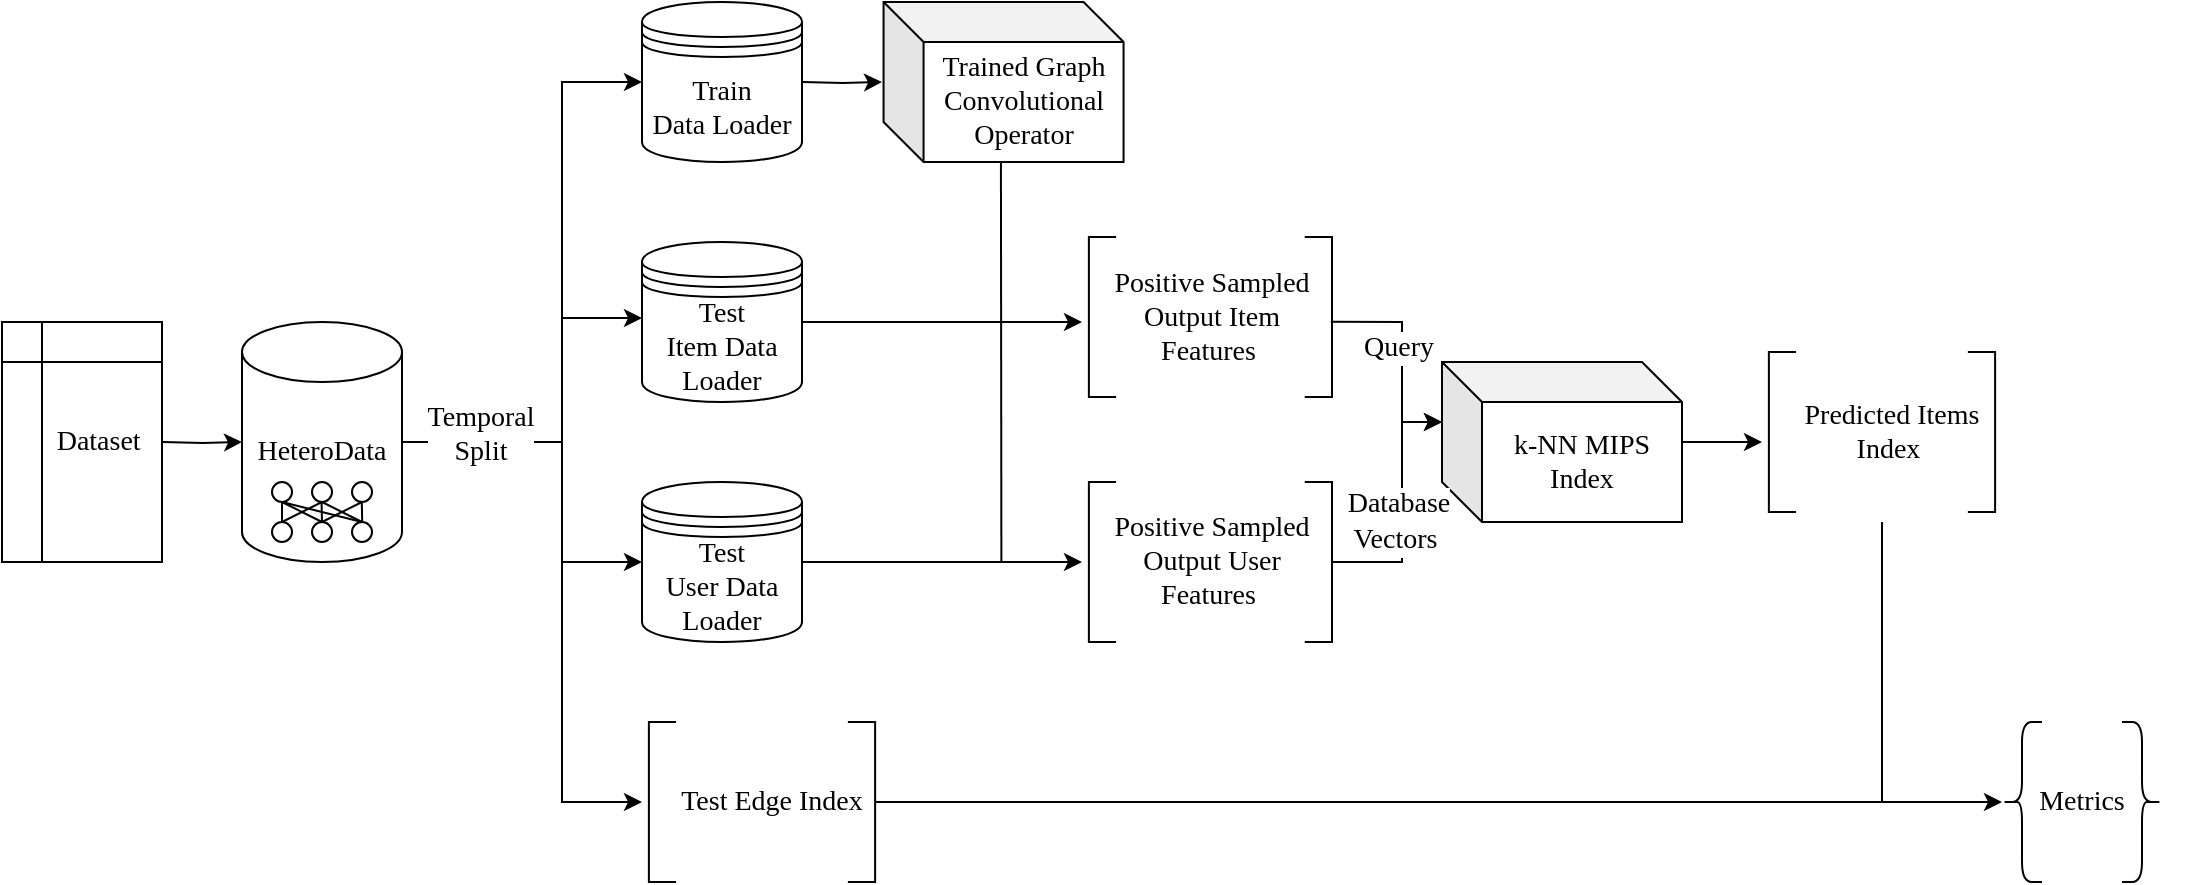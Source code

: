 <mxfile version="24.3.1" type="device">
  <diagram name="Page-1" id="FAy32KhvtBIomuu7UIc_">
    <mxGraphModel dx="1194" dy="565" grid="1" gridSize="10" guides="1" tooltips="1" connect="1" arrows="1" fold="1" page="1" pageScale="1" pageWidth="1169" pageHeight="827" math="0" shadow="0">
      <root>
        <mxCell id="0" />
        <mxCell id="1" parent="0" />
        <mxCell id="xsrkf06h0Krv1p8Ph-l4-2" style="edgeStyle=orthogonalEdgeStyle;rounded=0;orthogonalLoop=1;jettySize=auto;html=1;exitX=1;exitY=0.5;exitDx=0;exitDy=0;exitPerimeter=0;" parent="1" edge="1">
          <mxGeometry relative="1" as="geometry">
            <mxPoint x="160" y="260" as="targetPoint" />
            <mxPoint x="120" y="260" as="sourcePoint" />
          </mxGeometry>
        </mxCell>
        <mxCell id="xsrkf06h0Krv1p8Ph-l4-88" style="edgeStyle=orthogonalEdgeStyle;rounded=0;orthogonalLoop=1;jettySize=auto;html=1;" parent="1" edge="1">
          <mxGeometry relative="1" as="geometry">
            <mxPoint x="440" y="80.0" as="sourcePoint" />
            <mxPoint x="480" y="80" as="targetPoint" />
          </mxGeometry>
        </mxCell>
        <mxCell id="xsrkf06h0Krv1p8Ph-l4-90" style="edgeStyle=orthogonalEdgeStyle;rounded=0;orthogonalLoop=1;jettySize=auto;html=1;" parent="1" edge="1">
          <mxGeometry relative="1" as="geometry">
            <mxPoint x="440" y="200.0" as="sourcePoint" />
            <mxPoint x="580" y="200" as="targetPoint" />
            <Array as="points">
              <mxPoint x="520" y="200" />
              <mxPoint x="520" y="200" />
            </Array>
          </mxGeometry>
        </mxCell>
        <mxCell id="xsrkf06h0Krv1p8Ph-l4-91" style="edgeStyle=orthogonalEdgeStyle;rounded=0;orthogonalLoop=1;jettySize=auto;html=1;" parent="1" edge="1">
          <mxGeometry relative="1" as="geometry">
            <mxPoint x="440" y="320.0" as="sourcePoint" />
            <mxPoint x="580" y="320" as="targetPoint" />
          </mxGeometry>
        </mxCell>
        <mxCell id="xsrkf06h0Krv1p8Ph-l4-98" style="edgeStyle=orthogonalEdgeStyle;rounded=0;orthogonalLoop=1;jettySize=auto;html=1;entryX=0;entryY=0.5;entryDx=0;entryDy=0;exitX=0.5;exitY=1;exitDx=0;exitDy=0;" parent="1" source="xsrkf06h0Krv1p8Ph-l4-142" edge="1">
          <mxGeometry relative="1" as="geometry">
            <mxPoint x="1040" y="440" as="targetPoint" />
            <mxPoint x="440" y="440" as="sourcePoint" />
          </mxGeometry>
        </mxCell>
        <mxCell id="xsrkf06h0Krv1p8Ph-l4-52" value="&amp;nbsp; &amp;nbsp; &amp;nbsp;&lt;font face=&quot;Times New Roman&quot; style=&quot;font-size: 14px;&quot;&gt;Dataset&lt;/font&gt;" style="shape=internalStorage;whiteSpace=wrap;html=1;backgroundOutline=1;" parent="1" vertex="1">
          <mxGeometry x="40" y="200" width="80" height="120" as="geometry" />
        </mxCell>
        <mxCell id="xsrkf06h0Krv1p8Ph-l4-78" style="edgeStyle=orthogonalEdgeStyle;rounded=0;orthogonalLoop=1;jettySize=auto;html=1;entryX=0;entryY=0.5;entryDx=0;entryDy=0;" parent="1" source="xsrkf06h0Krv1p8Ph-l4-53" edge="1">
          <mxGeometry relative="1" as="geometry">
            <mxPoint x="360" y="80" as="targetPoint" />
            <Array as="points">
              <mxPoint x="320" y="260" />
              <mxPoint x="320" y="80" />
            </Array>
          </mxGeometry>
        </mxCell>
        <mxCell id="xsrkf06h0Krv1p8Ph-l4-81" style="edgeStyle=orthogonalEdgeStyle;rounded=0;orthogonalLoop=1;jettySize=auto;html=1;" parent="1" source="xsrkf06h0Krv1p8Ph-l4-53" edge="1">
          <mxGeometry relative="1" as="geometry">
            <mxPoint x="360" y="198" as="targetPoint" />
            <Array as="points">
              <mxPoint x="320" y="260" />
              <mxPoint x="320" y="198" />
            </Array>
          </mxGeometry>
        </mxCell>
        <mxCell id="xsrkf06h0Krv1p8Ph-l4-84" style="edgeStyle=orthogonalEdgeStyle;rounded=0;orthogonalLoop=1;jettySize=auto;html=1;entryX=0;entryY=0.5;entryDx=0;entryDy=0;" parent="1" source="xsrkf06h0Krv1p8Ph-l4-53" edge="1">
          <mxGeometry relative="1" as="geometry">
            <mxPoint x="360" y="320.0" as="targetPoint" />
            <Array as="points">
              <mxPoint x="320" y="260" />
              <mxPoint x="320" y="320" />
            </Array>
          </mxGeometry>
        </mxCell>
        <mxCell id="xsrkf06h0Krv1p8Ph-l4-85" style="edgeStyle=orthogonalEdgeStyle;rounded=0;orthogonalLoop=1;jettySize=auto;html=1;entryX=0;entryY=0.5;entryDx=0;entryDy=0;" parent="1" source="xsrkf06h0Krv1p8Ph-l4-53" edge="1">
          <mxGeometry relative="1" as="geometry">
            <mxPoint x="360" y="440" as="targetPoint" />
            <Array as="points">
              <mxPoint x="320" y="260" />
              <mxPoint x="320" y="440" />
            </Array>
          </mxGeometry>
        </mxCell>
        <mxCell id="xsrkf06h0Krv1p8Ph-l4-86" value="&lt;font face=&quot;Times New Roman&quot; style=&quot;font-size: 14px;&quot;&gt;Temporal&lt;/font&gt;&lt;div&gt;&lt;font style=&quot;font-size: 14px;&quot; face=&quot;ttCk1maBU-SoMUGvecOo&quot;&gt;Split&lt;/font&gt;&lt;/div&gt;" style="edgeLabel;html=1;align=center;verticalAlign=middle;resizable=0;points=[];" parent="xsrkf06h0Krv1p8Ph-l4-85" vertex="1" connectable="0">
          <mxGeometry x="-0.739" y="4" relative="1" as="geometry">
            <mxPoint as="offset" />
          </mxGeometry>
        </mxCell>
        <mxCell id="xsrkf06h0Krv1p8Ph-l4-53" value="&lt;div&gt;&lt;span style=&quot;background-color: initial;&quot;&gt;&lt;font style=&quot;font-size: 14px;&quot; face=&quot;Times New Roman&quot;&gt;HeteroData&lt;/font&gt;&lt;/span&gt;&lt;br&gt;&lt;/div&gt;&lt;div&gt;&lt;span style=&quot;background-color: initial;&quot;&gt;&lt;font style=&quot;font-size: 14px;&quot; face=&quot;Times New Roman&quot;&gt;&lt;br&gt;&lt;/font&gt;&lt;/span&gt;&lt;/div&gt;" style="shape=cylinder3;whiteSpace=wrap;html=1;boundedLbl=1;backgroundOutline=1;size=15;" parent="1" vertex="1">
          <mxGeometry x="160" y="200" width="80" height="120" as="geometry" />
        </mxCell>
        <mxCell id="xsrkf06h0Krv1p8Ph-l4-54" value="" style="ellipse;whiteSpace=wrap;html=1;aspect=fixed;" parent="1" vertex="1">
          <mxGeometry x="175" y="280" width="10" height="10" as="geometry" />
        </mxCell>
        <mxCell id="xsrkf06h0Krv1p8Ph-l4-55" value="" style="ellipse;whiteSpace=wrap;html=1;aspect=fixed;" parent="1" vertex="1">
          <mxGeometry x="195" y="280" width="10" height="10" as="geometry" />
        </mxCell>
        <mxCell id="xsrkf06h0Krv1p8Ph-l4-56" value="" style="ellipse;whiteSpace=wrap;html=1;aspect=fixed;" parent="1" vertex="1">
          <mxGeometry x="215" y="280" width="10" height="10" as="geometry" />
        </mxCell>
        <mxCell id="xsrkf06h0Krv1p8Ph-l4-57" value="" style="ellipse;whiteSpace=wrap;html=1;aspect=fixed;" parent="1" vertex="1">
          <mxGeometry x="175" y="300" width="10" height="10" as="geometry" />
        </mxCell>
        <mxCell id="xsrkf06h0Krv1p8Ph-l4-58" value="" style="ellipse;whiteSpace=wrap;html=1;aspect=fixed;" parent="1" vertex="1">
          <mxGeometry x="195" y="300" width="10" height="10" as="geometry" />
        </mxCell>
        <mxCell id="xsrkf06h0Krv1p8Ph-l4-59" value="" style="ellipse;whiteSpace=wrap;html=1;aspect=fixed;" parent="1" vertex="1">
          <mxGeometry x="215" y="300" width="10" height="10" as="geometry" />
        </mxCell>
        <mxCell id="xsrkf06h0Krv1p8Ph-l4-60" value="" style="endArrow=none;html=1;rounded=0;exitX=0.5;exitY=0;exitDx=0;exitDy=0;entryX=0.5;entryY=1;entryDx=0;entryDy=0;" parent="1" source="xsrkf06h0Krv1p8Ph-l4-57" target="xsrkf06h0Krv1p8Ph-l4-54" edge="1">
          <mxGeometry width="50" height="50" relative="1" as="geometry">
            <mxPoint x="135" y="340" as="sourcePoint" />
            <mxPoint x="185" y="290" as="targetPoint" />
          </mxGeometry>
        </mxCell>
        <mxCell id="xsrkf06h0Krv1p8Ph-l4-61" value="" style="endArrow=none;html=1;rounded=0;exitX=0.5;exitY=0;exitDx=0;exitDy=0;entryX=0.5;entryY=1;entryDx=0;entryDy=0;" parent="1" source="xsrkf06h0Krv1p8Ph-l4-58" target="xsrkf06h0Krv1p8Ph-l4-54" edge="1">
          <mxGeometry width="50" height="50" relative="1" as="geometry">
            <mxPoint x="195" y="320" as="sourcePoint" />
            <mxPoint x="195" y="300" as="targetPoint" />
          </mxGeometry>
        </mxCell>
        <mxCell id="xsrkf06h0Krv1p8Ph-l4-63" value="" style="endArrow=none;html=1;rounded=0;" parent="1" edge="1">
          <mxGeometry width="50" height="50" relative="1" as="geometry">
            <mxPoint x="200" y="300" as="sourcePoint" />
            <mxPoint x="199.78" y="290" as="targetPoint" />
          </mxGeometry>
        </mxCell>
        <mxCell id="xsrkf06h0Krv1p8Ph-l4-70" value="" style="endArrow=none;html=1;rounded=0;" parent="1" edge="1">
          <mxGeometry width="50" height="50" relative="1" as="geometry">
            <mxPoint x="220.11" y="300" as="sourcePoint" />
            <mxPoint x="219.89" y="290" as="targetPoint" />
          </mxGeometry>
        </mxCell>
        <mxCell id="xsrkf06h0Krv1p8Ph-l4-71" value="" style="endArrow=none;html=1;rounded=0;exitX=0.5;exitY=0;exitDx=0;exitDy=0;entryX=0.5;entryY=1;entryDx=0;entryDy=0;" parent="1" source="xsrkf06h0Krv1p8Ph-l4-59" target="xsrkf06h0Krv1p8Ph-l4-54" edge="1">
          <mxGeometry width="50" height="50" relative="1" as="geometry">
            <mxPoint x="205" y="325" as="sourcePoint" />
            <mxPoint x="185" y="315" as="targetPoint" />
          </mxGeometry>
        </mxCell>
        <mxCell id="xsrkf06h0Krv1p8Ph-l4-73" value="" style="endArrow=none;html=1;rounded=0;entryX=0.5;entryY=1;entryDx=0;entryDy=0;exitX=0.5;exitY=0;exitDx=0;exitDy=0;" parent="1" source="xsrkf06h0Krv1p8Ph-l4-57" target="xsrkf06h0Krv1p8Ph-l4-55" edge="1">
          <mxGeometry width="50" height="50" relative="1" as="geometry">
            <mxPoint x="225" y="320" as="sourcePoint" />
            <mxPoint x="275" y="270" as="targetPoint" />
          </mxGeometry>
        </mxCell>
        <mxCell id="xsrkf06h0Krv1p8Ph-l4-74" value="" style="endArrow=none;html=1;rounded=0;entryX=0.5;entryY=1;entryDx=0;entryDy=0;exitX=0.5;exitY=0;exitDx=0;exitDy=0;" parent="1" source="xsrkf06h0Krv1p8Ph-l4-59" target="xsrkf06h0Krv1p8Ph-l4-55" edge="1">
          <mxGeometry width="50" height="50" relative="1" as="geometry">
            <mxPoint x="155" y="310" as="sourcePoint" />
            <mxPoint x="175" y="300" as="targetPoint" />
          </mxGeometry>
        </mxCell>
        <mxCell id="xsrkf06h0Krv1p8Ph-l4-75" value="" style="endArrow=none;html=1;rounded=0;entryX=0.5;entryY=1;entryDx=0;entryDy=0;exitX=0.5;exitY=0;exitDx=0;exitDy=0;" parent="1" source="xsrkf06h0Krv1p8Ph-l4-58" target="xsrkf06h0Krv1p8Ph-l4-56" edge="1">
          <mxGeometry width="50" height="50" relative="1" as="geometry">
            <mxPoint x="245" y="300" as="sourcePoint" />
            <mxPoint x="225" y="290" as="targetPoint" />
          </mxGeometry>
        </mxCell>
        <mxCell id="xsrkf06h0Krv1p8Ph-l4-102" value="" style="endArrow=none;html=1;rounded=0;entryX=0.5;entryY=1;entryDx=0;entryDy=0;" parent="1" edge="1">
          <mxGeometry width="50" height="50" relative="1" as="geometry">
            <mxPoint x="980" y="440" as="sourcePoint" />
            <mxPoint x="980.0" y="300" as="targetPoint" />
          </mxGeometry>
        </mxCell>
        <mxCell id="xsrkf06h0Krv1p8Ph-l4-103" value="" style="endArrow=none;html=1;rounded=0;" parent="1" edge="1">
          <mxGeometry width="50" height="50" relative="1" as="geometry">
            <mxPoint x="539.69" y="320" as="sourcePoint" />
            <mxPoint x="539.47" y="120" as="targetPoint" />
          </mxGeometry>
        </mxCell>
        <mxCell id="xsrkf06h0Krv1p8Ph-l4-110" value="&lt;span style=&quot;font-family: &amp;quot;Times New Roman&amp;quot;; font-size: 14px;&quot;&gt;Positive Sampled Output Item Features&amp;nbsp;&lt;/span&gt;" style="text;html=1;align=center;verticalAlign=middle;whiteSpace=wrap;rounded=0;" parent="1" vertex="1">
          <mxGeometry x="585" y="182.5" width="120" height="30" as="geometry" />
        </mxCell>
        <mxCell id="xsrkf06h0Krv1p8Ph-l4-113" value="" style="shape=partialRectangle;whiteSpace=wrap;html=1;bottom=1;right=1;left=1;top=0;fillColor=none;routingCenterX=-0.5;rotation=-90;" parent="1" vertex="1">
          <mxGeometry x="658.44" y="190.94" width="80" height="13.12" as="geometry" />
        </mxCell>
        <mxCell id="xsrkf06h0Krv1p8Ph-l4-114" value="" style="shape=partialRectangle;whiteSpace=wrap;html=1;bottom=1;right=1;left=1;top=0;fillColor=none;routingCenterX=-0.5;rotation=90;" parent="1" vertex="1">
          <mxGeometry x="550" y="190.94" width="80" height="13.12" as="geometry" />
        </mxCell>
        <mxCell id="xsrkf06h0Krv1p8Ph-l4-115" value="&lt;span style=&quot;font-family: &amp;quot;Times New Roman&amp;quot;; font-size: 14px;&quot;&gt;Positive Sampled Output User Features&amp;nbsp;&lt;/span&gt;" style="text;html=1;align=center;verticalAlign=middle;whiteSpace=wrap;rounded=0;" parent="1" vertex="1">
          <mxGeometry x="585" y="305" width="120" height="30" as="geometry" />
        </mxCell>
        <mxCell id="xsrkf06h0Krv1p8Ph-l4-116" value="" style="shape=partialRectangle;whiteSpace=wrap;html=1;bottom=1;right=1;left=1;top=0;fillColor=none;routingCenterX=-0.5;rotation=-90;" parent="1" vertex="1">
          <mxGeometry x="658.44" y="313.44" width="80" height="13.12" as="geometry" />
        </mxCell>
        <mxCell id="xsrkf06h0Krv1p8Ph-l4-117" value="" style="shape=partialRectangle;whiteSpace=wrap;html=1;bottom=1;right=1;left=1;top=0;fillColor=none;routingCenterX=-0.5;rotation=90;" parent="1" vertex="1">
          <mxGeometry x="550" y="313.44" width="80" height="13.12" as="geometry" />
        </mxCell>
        <mxCell id="xsrkf06h0Krv1p8Ph-l4-118" value="&lt;span style=&quot;font-family: &amp;quot;Times New Roman&amp;quot;; font-size: 14px;&quot;&gt;Predicted Items&lt;/span&gt;&lt;div&gt;&lt;span style=&quot;font-family: &amp;quot;Times New Roman&amp;quot;; font-size: 14px;&quot;&gt;Index&amp;nbsp;&lt;/span&gt;&lt;/div&gt;" style="text;html=1;align=center;verticalAlign=middle;whiteSpace=wrap;rounded=0;" parent="1" vertex="1">
          <mxGeometry x="925" y="240" width="120" height="30" as="geometry" />
        </mxCell>
        <mxCell id="xsrkf06h0Krv1p8Ph-l4-119" value="" style="shape=partialRectangle;whiteSpace=wrap;html=1;bottom=1;right=1;left=1;top=0;fillColor=none;routingCenterX=-0.5;rotation=-90;" parent="1" vertex="1">
          <mxGeometry x="990" y="248.44" width="80" height="13.12" as="geometry" />
        </mxCell>
        <mxCell id="xsrkf06h0Krv1p8Ph-l4-120" value="" style="shape=partialRectangle;whiteSpace=wrap;html=1;bottom=1;right=1;left=1;top=0;fillColor=none;routingCenterX=-0.5;rotation=90;" parent="1" vertex="1">
          <mxGeometry x="890" y="248.44" width="80" height="13.12" as="geometry" />
        </mxCell>
        <mxCell id="xsrkf06h0Krv1p8Ph-l4-121" value="&lt;div&gt;&lt;font face=&quot;Times New Roman&quot;&gt;&lt;span style=&quot;font-size: 14px;&quot;&gt;Trained&amp;nbsp;&lt;/span&gt;&lt;/font&gt;&lt;span style=&quot;font-size: 14px; font-family: &amp;quot;Times New Roman&amp;quot;; background-color: initial;&quot;&gt;Graph Convolutional Operator&lt;/span&gt;&lt;/div&gt;" style="shape=cube;whiteSpace=wrap;html=1;boundedLbl=1;backgroundOutline=1;darkOpacity=0.05;darkOpacity2=0.1;" parent="1" vertex="1">
          <mxGeometry x="480.78" y="40" width="120" height="80" as="geometry" />
        </mxCell>
        <mxCell id="xsrkf06h0Krv1p8Ph-l4-131" style="edgeStyle=orthogonalEdgeStyle;rounded=0;orthogonalLoop=1;jettySize=auto;html=1;" parent="1" source="xsrkf06h0Krv1p8Ph-l4-122" edge="1">
          <mxGeometry relative="1" as="geometry">
            <mxPoint x="920" y="260" as="targetPoint" />
          </mxGeometry>
        </mxCell>
        <mxCell id="xsrkf06h0Krv1p8Ph-l4-122" value="&lt;font face=&quot;Times New Roman&quot;&gt;&lt;span style=&quot;font-size: 14px;&quot;&gt;k-NN MIPS&lt;/span&gt;&lt;/font&gt;&lt;div&gt;&lt;font face=&quot;Times New Roman&quot;&gt;&lt;span style=&quot;font-size: 14px;&quot;&gt;Index&lt;/span&gt;&lt;/font&gt;&lt;/div&gt;" style="shape=cube;whiteSpace=wrap;html=1;boundedLbl=1;backgroundOutline=1;darkOpacity=0.05;darkOpacity2=0.1;" parent="1" vertex="1">
          <mxGeometry x="760" y="220" width="120" height="80" as="geometry" />
        </mxCell>
        <mxCell id="xsrkf06h0Krv1p8Ph-l4-132" value="" style="shape=curlyBracket;whiteSpace=wrap;html=1;rounded=1;labelPosition=left;verticalLabelPosition=middle;align=right;verticalAlign=middle;" parent="1" vertex="1">
          <mxGeometry x="1040" y="400" width="20" height="80" as="geometry" />
        </mxCell>
        <mxCell id="xsrkf06h0Krv1p8Ph-l4-134" value="" style="shape=curlyBracket;whiteSpace=wrap;html=1;rounded=1;flipH=1;labelPosition=right;verticalLabelPosition=middle;align=left;verticalAlign=middle;" parent="1" vertex="1">
          <mxGeometry x="1100" y="400" width="20" height="80" as="geometry" />
        </mxCell>
        <mxCell id="xsrkf06h0Krv1p8Ph-l4-135" value="&lt;font face=&quot;Times New Roman&quot;&gt;&lt;span style=&quot;font-size: 14px;&quot;&gt;Metrics&lt;/span&gt;&lt;/font&gt;" style="text;html=1;align=center;verticalAlign=middle;whiteSpace=wrap;rounded=0;" parent="1" vertex="1">
          <mxGeometry x="1020" y="425" width="120" height="30" as="geometry" />
        </mxCell>
        <mxCell id="xsrkf06h0Krv1p8Ph-l4-136" value="" style="endArrow=classic;html=1;rounded=0;entryX=0;entryY=0;entryDx=0;entryDy=30;entryPerimeter=0;exitX=0.5;exitY=1;exitDx=0;exitDy=0;" parent="1" source="xsrkf06h0Krv1p8Ph-l4-116" target="xsrkf06h0Krv1p8Ph-l4-122" edge="1">
          <mxGeometry width="50" height="50" relative="1" as="geometry">
            <mxPoint x="720.78" y="320" as="sourcePoint" />
            <mxPoint x="770.78" y="270" as="targetPoint" />
            <Array as="points">
              <mxPoint x="740" y="320" />
              <mxPoint x="740" y="250" />
            </Array>
          </mxGeometry>
        </mxCell>
        <mxCell id="xsrkf06h0Krv1p8Ph-l4-140" value="&lt;font face=&quot;Times New Roman&quot; style=&quot;font-size: 14px;&quot;&gt;Database&lt;/font&gt;&lt;div&gt;&lt;font style=&quot;font-size: 14px;&quot;&gt;&lt;font face=&quot;bIMNvTXRseHjJeP2dxPR&quot;&gt;Vectors&lt;/font&gt;&lt;font face=&quot;Ek2Q7myMt4KNXQgDDQuG&quot;&gt;&amp;nbsp;&lt;/font&gt;&lt;/font&gt;&lt;/div&gt;" style="edgeLabel;html=1;align=center;verticalAlign=middle;resizable=0;points=[];" parent="xsrkf06h0Krv1p8Ph-l4-136" vertex="1" connectable="0">
          <mxGeometry x="-0.373" y="1" relative="1" as="geometry">
            <mxPoint x="-1" y="-16" as="offset" />
          </mxGeometry>
        </mxCell>
        <mxCell id="xsrkf06h0Krv1p8Ph-l4-137" value="" style="endArrow=classic;html=1;rounded=0;exitX=0.47;exitY=0.956;exitDx=0;exitDy=0;exitPerimeter=0;" parent="1" source="xsrkf06h0Krv1p8Ph-l4-113" edge="1">
          <mxGeometry width="50" height="50" relative="1" as="geometry">
            <mxPoint x="690" y="270" as="sourcePoint" />
            <mxPoint x="760" y="250" as="targetPoint" />
            <Array as="points">
              <mxPoint x="740" y="200" />
              <mxPoint x="740" y="250" />
            </Array>
          </mxGeometry>
        </mxCell>
        <mxCell id="xsrkf06h0Krv1p8Ph-l4-138" value="&lt;font style=&quot;font-size: 14px;&quot; face=&quot;Times New Roman&quot;&gt;Query&lt;/font&gt;" style="edgeLabel;html=1;align=center;verticalAlign=middle;resizable=0;points=[];" parent="xsrkf06h0Krv1p8Ph-l4-137" vertex="1" connectable="0">
          <mxGeometry x="-0.069" y="-1" relative="1" as="geometry">
            <mxPoint x="-1" y="-1" as="offset" />
          </mxGeometry>
        </mxCell>
        <mxCell id="xsrkf06h0Krv1p8Ph-l4-141" value="&lt;font face=&quot;Times New Roman&quot;&gt;&lt;span style=&quot;font-size: 14px;&quot;&gt;Test Edge Index&lt;/span&gt;&lt;/font&gt;" style="text;html=1;align=center;verticalAlign=middle;whiteSpace=wrap;rounded=0;" parent="1" vertex="1">
          <mxGeometry x="365" y="425" width="120" height="30" as="geometry" />
        </mxCell>
        <mxCell id="xsrkf06h0Krv1p8Ph-l4-142" value="" style="shape=partialRectangle;whiteSpace=wrap;html=1;bottom=1;right=1;left=1;top=0;fillColor=none;routingCenterX=-0.5;rotation=-90;" parent="1" vertex="1">
          <mxGeometry x="430" y="433.44" width="80" height="13.12" as="geometry" />
        </mxCell>
        <mxCell id="xsrkf06h0Krv1p8Ph-l4-143" value="" style="shape=partialRectangle;whiteSpace=wrap;html=1;bottom=1;right=1;left=1;top=0;fillColor=none;routingCenterX=-0.5;rotation=90;" parent="1" vertex="1">
          <mxGeometry x="330" y="433.44" width="80" height="13.12" as="geometry" />
        </mxCell>
        <mxCell id="xsrkf06h0Krv1p8Ph-l4-144" value="&lt;span style=&quot;font-family: &amp;quot;Times New Roman&amp;quot;; font-size: 14px;&quot;&gt;Train&lt;/span&gt;&lt;br style=&quot;font-family: &amp;quot;Times New Roman&amp;quot;; font-size: 14px;&quot;&gt;&lt;span style=&quot;font-family: &amp;quot;Times New Roman&amp;quot;; font-size: 14px;&quot;&gt;Data Loader&lt;/span&gt;" style="shape=datastore;whiteSpace=wrap;html=1;" parent="1" vertex="1">
          <mxGeometry x="360" y="40" width="80" height="80" as="geometry" />
        </mxCell>
        <mxCell id="xsrkf06h0Krv1p8Ph-l4-145" value="&lt;div&gt;&lt;font style=&quot;font-size: 14px;&quot; face=&quot;Times New Roman&quot;&gt;Test&lt;/font&gt;&lt;/div&gt;&lt;font face=&quot;Times New Roman&quot;&gt;&lt;font style=&quot;font-size: 14px;&quot;&gt;Item&amp;nbsp;&lt;/font&gt;&lt;font style=&quot;font-size: 14px;&quot;&gt;Data Loader&lt;/font&gt;&lt;/font&gt;" style="shape=datastore;whiteSpace=wrap;html=1;" parent="1" vertex="1">
          <mxGeometry x="360" y="160" width="80" height="80" as="geometry" />
        </mxCell>
        <mxCell id="xsrkf06h0Krv1p8Ph-l4-146" value="&lt;div&gt;&lt;font style=&quot;font-size: 14px;&quot; face=&quot;Times New Roman&quot;&gt;Test&lt;/font&gt;&lt;/div&gt;&lt;font style=&quot;font-size: 14px;&quot; face=&quot;Times New Roman&quot;&gt;User Data Loader&lt;/font&gt;" style="shape=datastore;whiteSpace=wrap;html=1;" parent="1" vertex="1">
          <mxGeometry x="360" y="280" width="80" height="80" as="geometry" />
        </mxCell>
      </root>
    </mxGraphModel>
  </diagram>
</mxfile>
